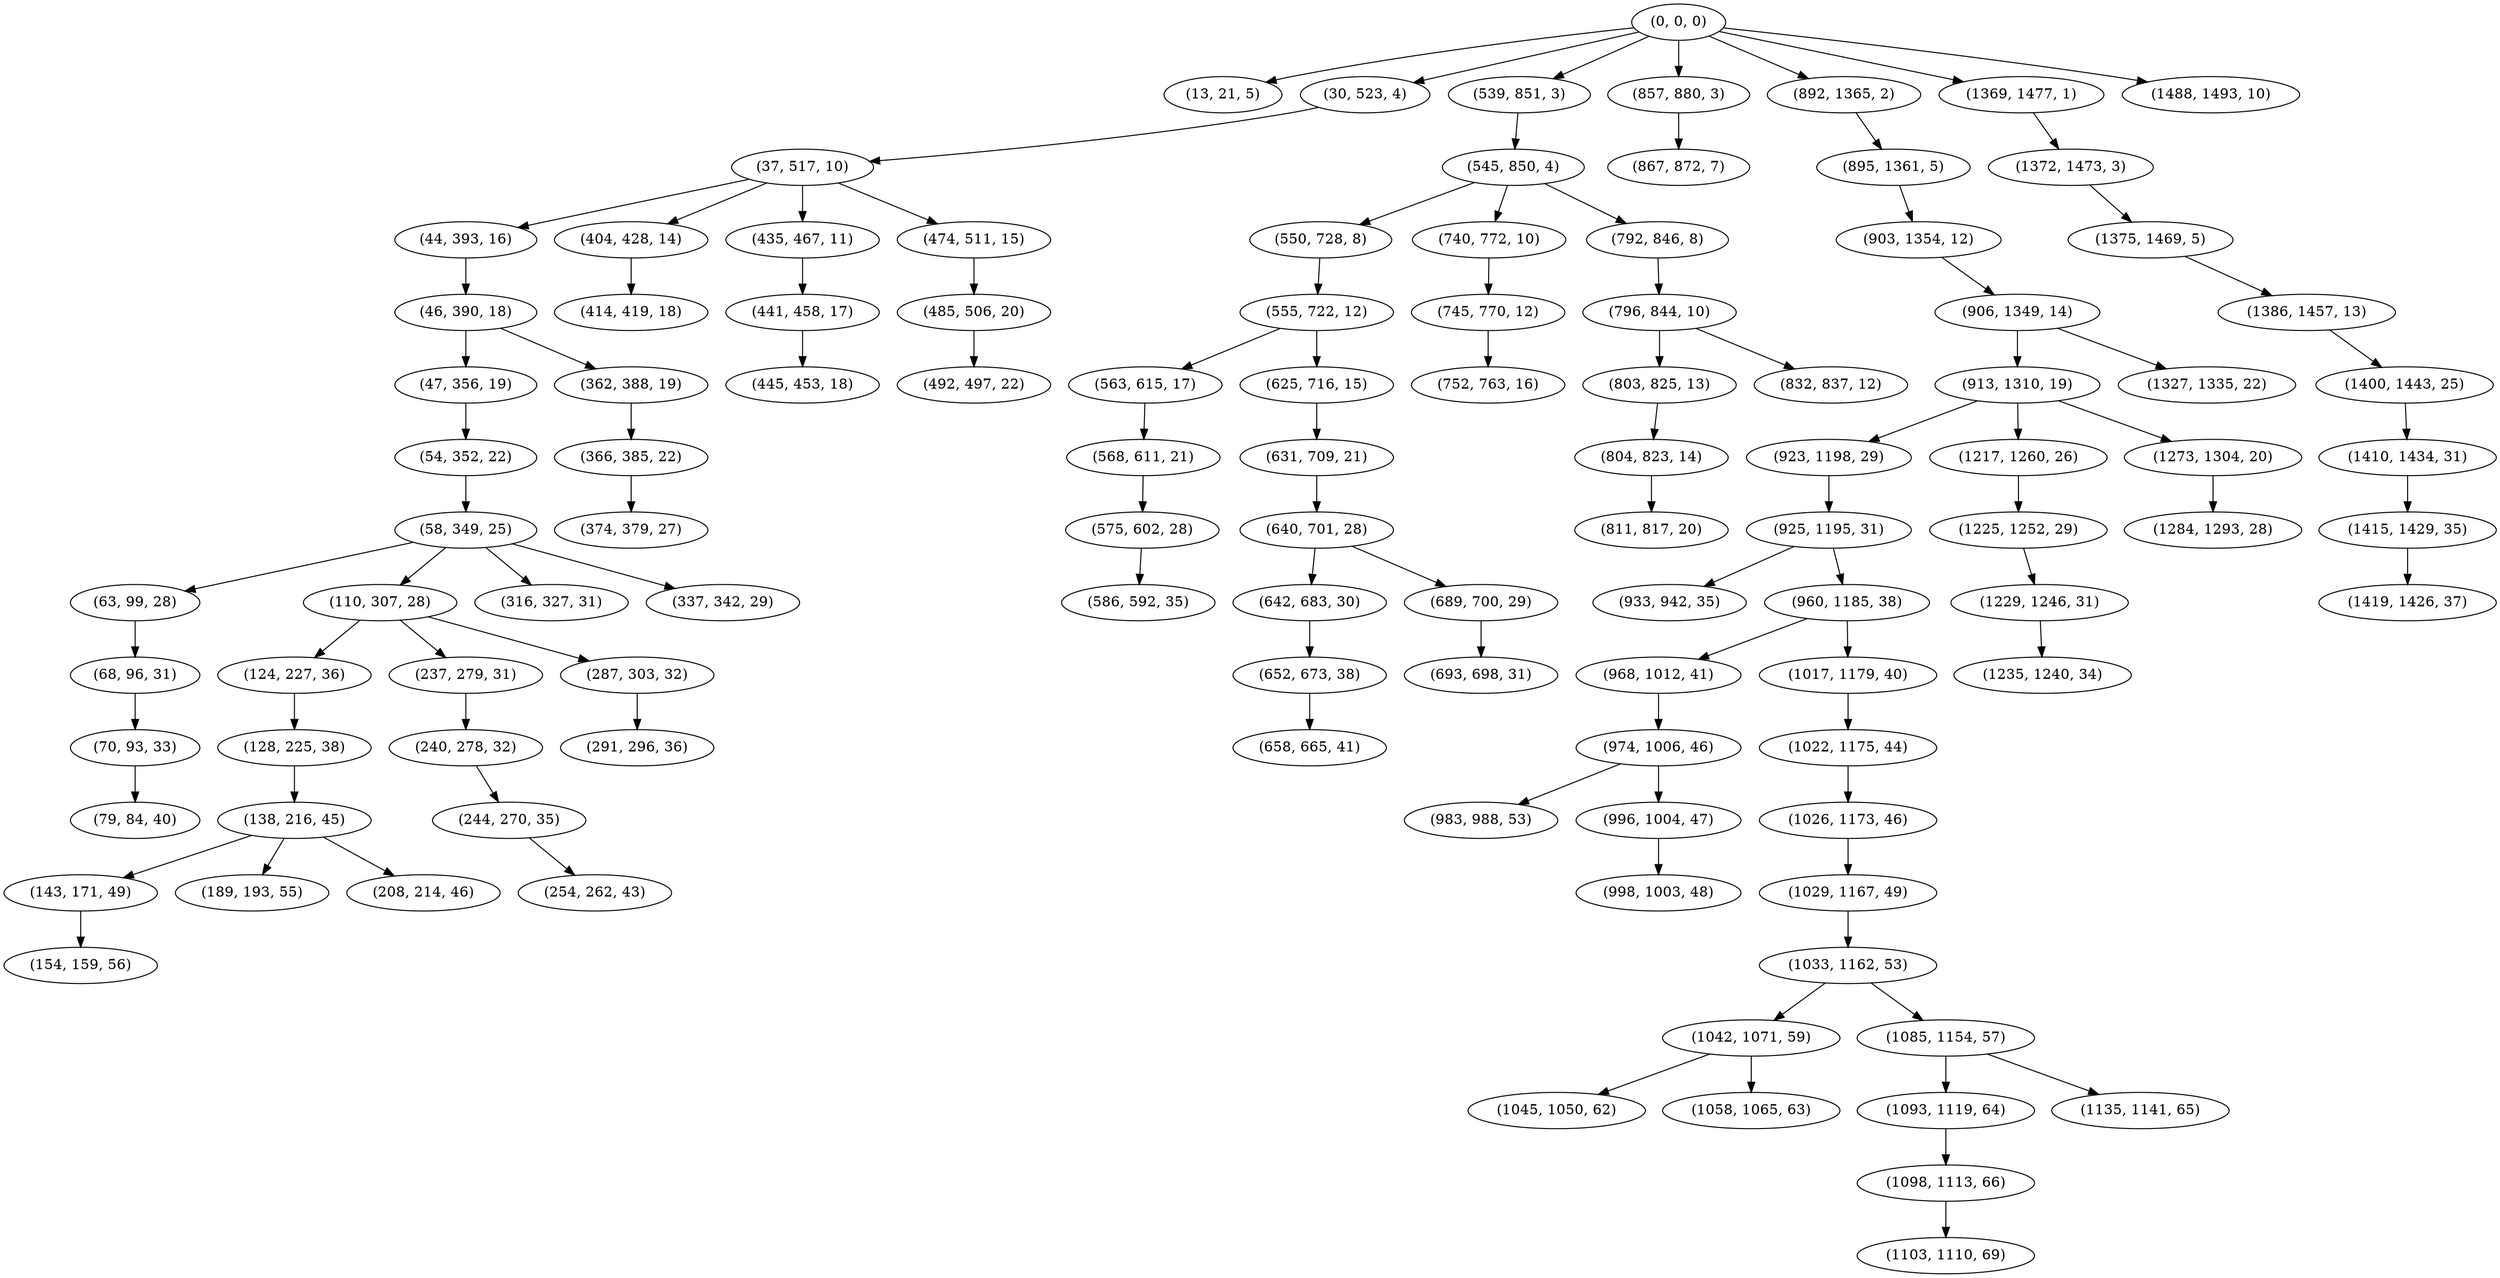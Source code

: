 digraph tree {
    "(0, 0, 0)";
    "(13, 21, 5)";
    "(30, 523, 4)";
    "(37, 517, 10)";
    "(44, 393, 16)";
    "(46, 390, 18)";
    "(47, 356, 19)";
    "(54, 352, 22)";
    "(58, 349, 25)";
    "(63, 99, 28)";
    "(68, 96, 31)";
    "(70, 93, 33)";
    "(79, 84, 40)";
    "(110, 307, 28)";
    "(124, 227, 36)";
    "(128, 225, 38)";
    "(138, 216, 45)";
    "(143, 171, 49)";
    "(154, 159, 56)";
    "(189, 193, 55)";
    "(208, 214, 46)";
    "(237, 279, 31)";
    "(240, 278, 32)";
    "(244, 270, 35)";
    "(254, 262, 43)";
    "(287, 303, 32)";
    "(291, 296, 36)";
    "(316, 327, 31)";
    "(337, 342, 29)";
    "(362, 388, 19)";
    "(366, 385, 22)";
    "(374, 379, 27)";
    "(404, 428, 14)";
    "(414, 419, 18)";
    "(435, 467, 11)";
    "(441, 458, 17)";
    "(445, 453, 18)";
    "(474, 511, 15)";
    "(485, 506, 20)";
    "(492, 497, 22)";
    "(539, 851, 3)";
    "(545, 850, 4)";
    "(550, 728, 8)";
    "(555, 722, 12)";
    "(563, 615, 17)";
    "(568, 611, 21)";
    "(575, 602, 28)";
    "(586, 592, 35)";
    "(625, 716, 15)";
    "(631, 709, 21)";
    "(640, 701, 28)";
    "(642, 683, 30)";
    "(652, 673, 38)";
    "(658, 665, 41)";
    "(689, 700, 29)";
    "(693, 698, 31)";
    "(740, 772, 10)";
    "(745, 770, 12)";
    "(752, 763, 16)";
    "(792, 846, 8)";
    "(796, 844, 10)";
    "(803, 825, 13)";
    "(804, 823, 14)";
    "(811, 817, 20)";
    "(832, 837, 12)";
    "(857, 880, 3)";
    "(867, 872, 7)";
    "(892, 1365, 2)";
    "(895, 1361, 5)";
    "(903, 1354, 12)";
    "(906, 1349, 14)";
    "(913, 1310, 19)";
    "(923, 1198, 29)";
    "(925, 1195, 31)";
    "(933, 942, 35)";
    "(960, 1185, 38)";
    "(968, 1012, 41)";
    "(974, 1006, 46)";
    "(983, 988, 53)";
    "(996, 1004, 47)";
    "(998, 1003, 48)";
    "(1017, 1179, 40)";
    "(1022, 1175, 44)";
    "(1026, 1173, 46)";
    "(1029, 1167, 49)";
    "(1033, 1162, 53)";
    "(1042, 1071, 59)";
    "(1045, 1050, 62)";
    "(1058, 1065, 63)";
    "(1085, 1154, 57)";
    "(1093, 1119, 64)";
    "(1098, 1113, 66)";
    "(1103, 1110, 69)";
    "(1135, 1141, 65)";
    "(1217, 1260, 26)";
    "(1225, 1252, 29)";
    "(1229, 1246, 31)";
    "(1235, 1240, 34)";
    "(1273, 1304, 20)";
    "(1284, 1293, 28)";
    "(1327, 1335, 22)";
    "(1369, 1477, 1)";
    "(1372, 1473, 3)";
    "(1375, 1469, 5)";
    "(1386, 1457, 13)";
    "(1400, 1443, 25)";
    "(1410, 1434, 31)";
    "(1415, 1429, 35)";
    "(1419, 1426, 37)";
    "(1488, 1493, 10)";
    "(0, 0, 0)" -> "(13, 21, 5)";
    "(0, 0, 0)" -> "(30, 523, 4)";
    "(0, 0, 0)" -> "(539, 851, 3)";
    "(0, 0, 0)" -> "(857, 880, 3)";
    "(0, 0, 0)" -> "(892, 1365, 2)";
    "(0, 0, 0)" -> "(1369, 1477, 1)";
    "(0, 0, 0)" -> "(1488, 1493, 10)";
    "(30, 523, 4)" -> "(37, 517, 10)";
    "(37, 517, 10)" -> "(44, 393, 16)";
    "(37, 517, 10)" -> "(404, 428, 14)";
    "(37, 517, 10)" -> "(435, 467, 11)";
    "(37, 517, 10)" -> "(474, 511, 15)";
    "(44, 393, 16)" -> "(46, 390, 18)";
    "(46, 390, 18)" -> "(47, 356, 19)";
    "(46, 390, 18)" -> "(362, 388, 19)";
    "(47, 356, 19)" -> "(54, 352, 22)";
    "(54, 352, 22)" -> "(58, 349, 25)";
    "(58, 349, 25)" -> "(63, 99, 28)";
    "(58, 349, 25)" -> "(110, 307, 28)";
    "(58, 349, 25)" -> "(316, 327, 31)";
    "(58, 349, 25)" -> "(337, 342, 29)";
    "(63, 99, 28)" -> "(68, 96, 31)";
    "(68, 96, 31)" -> "(70, 93, 33)";
    "(70, 93, 33)" -> "(79, 84, 40)";
    "(110, 307, 28)" -> "(124, 227, 36)";
    "(110, 307, 28)" -> "(237, 279, 31)";
    "(110, 307, 28)" -> "(287, 303, 32)";
    "(124, 227, 36)" -> "(128, 225, 38)";
    "(128, 225, 38)" -> "(138, 216, 45)";
    "(138, 216, 45)" -> "(143, 171, 49)";
    "(138, 216, 45)" -> "(189, 193, 55)";
    "(138, 216, 45)" -> "(208, 214, 46)";
    "(143, 171, 49)" -> "(154, 159, 56)";
    "(237, 279, 31)" -> "(240, 278, 32)";
    "(240, 278, 32)" -> "(244, 270, 35)";
    "(244, 270, 35)" -> "(254, 262, 43)";
    "(287, 303, 32)" -> "(291, 296, 36)";
    "(362, 388, 19)" -> "(366, 385, 22)";
    "(366, 385, 22)" -> "(374, 379, 27)";
    "(404, 428, 14)" -> "(414, 419, 18)";
    "(435, 467, 11)" -> "(441, 458, 17)";
    "(441, 458, 17)" -> "(445, 453, 18)";
    "(474, 511, 15)" -> "(485, 506, 20)";
    "(485, 506, 20)" -> "(492, 497, 22)";
    "(539, 851, 3)" -> "(545, 850, 4)";
    "(545, 850, 4)" -> "(550, 728, 8)";
    "(545, 850, 4)" -> "(740, 772, 10)";
    "(545, 850, 4)" -> "(792, 846, 8)";
    "(550, 728, 8)" -> "(555, 722, 12)";
    "(555, 722, 12)" -> "(563, 615, 17)";
    "(555, 722, 12)" -> "(625, 716, 15)";
    "(563, 615, 17)" -> "(568, 611, 21)";
    "(568, 611, 21)" -> "(575, 602, 28)";
    "(575, 602, 28)" -> "(586, 592, 35)";
    "(625, 716, 15)" -> "(631, 709, 21)";
    "(631, 709, 21)" -> "(640, 701, 28)";
    "(640, 701, 28)" -> "(642, 683, 30)";
    "(640, 701, 28)" -> "(689, 700, 29)";
    "(642, 683, 30)" -> "(652, 673, 38)";
    "(652, 673, 38)" -> "(658, 665, 41)";
    "(689, 700, 29)" -> "(693, 698, 31)";
    "(740, 772, 10)" -> "(745, 770, 12)";
    "(745, 770, 12)" -> "(752, 763, 16)";
    "(792, 846, 8)" -> "(796, 844, 10)";
    "(796, 844, 10)" -> "(803, 825, 13)";
    "(796, 844, 10)" -> "(832, 837, 12)";
    "(803, 825, 13)" -> "(804, 823, 14)";
    "(804, 823, 14)" -> "(811, 817, 20)";
    "(857, 880, 3)" -> "(867, 872, 7)";
    "(892, 1365, 2)" -> "(895, 1361, 5)";
    "(895, 1361, 5)" -> "(903, 1354, 12)";
    "(903, 1354, 12)" -> "(906, 1349, 14)";
    "(906, 1349, 14)" -> "(913, 1310, 19)";
    "(906, 1349, 14)" -> "(1327, 1335, 22)";
    "(913, 1310, 19)" -> "(923, 1198, 29)";
    "(913, 1310, 19)" -> "(1217, 1260, 26)";
    "(913, 1310, 19)" -> "(1273, 1304, 20)";
    "(923, 1198, 29)" -> "(925, 1195, 31)";
    "(925, 1195, 31)" -> "(933, 942, 35)";
    "(925, 1195, 31)" -> "(960, 1185, 38)";
    "(960, 1185, 38)" -> "(968, 1012, 41)";
    "(960, 1185, 38)" -> "(1017, 1179, 40)";
    "(968, 1012, 41)" -> "(974, 1006, 46)";
    "(974, 1006, 46)" -> "(983, 988, 53)";
    "(974, 1006, 46)" -> "(996, 1004, 47)";
    "(996, 1004, 47)" -> "(998, 1003, 48)";
    "(1017, 1179, 40)" -> "(1022, 1175, 44)";
    "(1022, 1175, 44)" -> "(1026, 1173, 46)";
    "(1026, 1173, 46)" -> "(1029, 1167, 49)";
    "(1029, 1167, 49)" -> "(1033, 1162, 53)";
    "(1033, 1162, 53)" -> "(1042, 1071, 59)";
    "(1033, 1162, 53)" -> "(1085, 1154, 57)";
    "(1042, 1071, 59)" -> "(1045, 1050, 62)";
    "(1042, 1071, 59)" -> "(1058, 1065, 63)";
    "(1085, 1154, 57)" -> "(1093, 1119, 64)";
    "(1085, 1154, 57)" -> "(1135, 1141, 65)";
    "(1093, 1119, 64)" -> "(1098, 1113, 66)";
    "(1098, 1113, 66)" -> "(1103, 1110, 69)";
    "(1217, 1260, 26)" -> "(1225, 1252, 29)";
    "(1225, 1252, 29)" -> "(1229, 1246, 31)";
    "(1229, 1246, 31)" -> "(1235, 1240, 34)";
    "(1273, 1304, 20)" -> "(1284, 1293, 28)";
    "(1369, 1477, 1)" -> "(1372, 1473, 3)";
    "(1372, 1473, 3)" -> "(1375, 1469, 5)";
    "(1375, 1469, 5)" -> "(1386, 1457, 13)";
    "(1386, 1457, 13)" -> "(1400, 1443, 25)";
    "(1400, 1443, 25)" -> "(1410, 1434, 31)";
    "(1410, 1434, 31)" -> "(1415, 1429, 35)";
    "(1415, 1429, 35)" -> "(1419, 1426, 37)";
}
